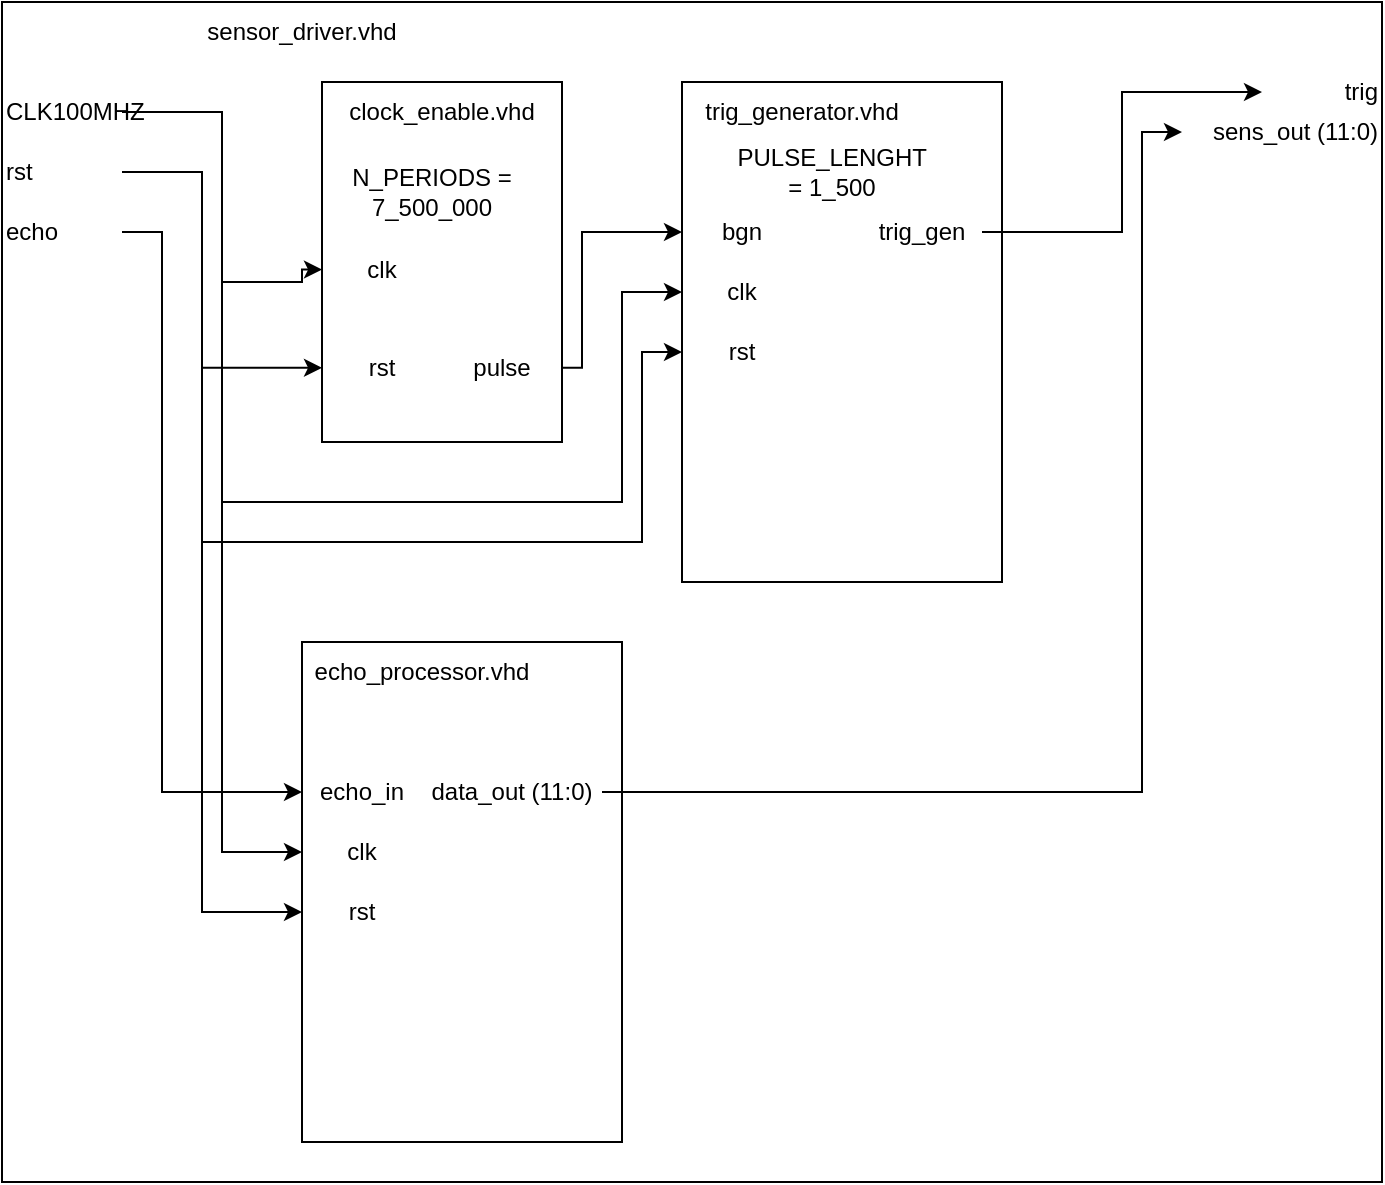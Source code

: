 <mxfile version="26.2.2">
  <diagram name="Page-1" id="bAAAVRep1cDp4-ac2no1">
    <mxGraphModel dx="1044" dy="722" grid="1" gridSize="10" guides="1" tooltips="1" connect="1" arrows="1" fold="1" page="1" pageScale="1" pageWidth="850" pageHeight="1100" math="0" shadow="0">
      <root>
        <mxCell id="0" />
        <mxCell id="1" parent="0" />
        <mxCell id="a46S6m0b1WWG6zB1xLy0-1" value="" style="rounded=0;whiteSpace=wrap;html=1;" parent="1" vertex="1">
          <mxGeometry x="80" y="40" width="690" height="590" as="geometry" />
        </mxCell>
        <mxCell id="a46S6m0b1WWG6zB1xLy0-2" value="sensor_driver.vhd" style="text;html=1;align=center;verticalAlign=middle;whiteSpace=wrap;rounded=0;aspect=fixed;" parent="1" vertex="1">
          <mxGeometry x="200" y="40" width="60" height="30" as="geometry" />
        </mxCell>
        <mxCell id="RdYf62v_4Cw8oM28TUon-11" style="edgeStyle=orthogonalEdgeStyle;rounded=0;orthogonalLoop=1;jettySize=auto;html=1;entryX=0;entryY=0.5;entryDx=0;entryDy=0;" parent="1" source="a46S6m0b1WWG6zB1xLy0-4" target="a46S6m0b1WWG6zB1xLy0-11" edge="1">
          <mxGeometry relative="1" as="geometry">
            <Array as="points">
              <mxPoint x="190" y="95" />
              <mxPoint x="190" y="180" />
              <mxPoint x="230" y="180" />
              <mxPoint x="230" y="174" />
            </Array>
          </mxGeometry>
        </mxCell>
        <mxCell id="RdYf62v_4Cw8oM28TUon-12" style="edgeStyle=orthogonalEdgeStyle;rounded=0;orthogonalLoop=1;jettySize=auto;html=1;entryX=0;entryY=0.5;entryDx=0;entryDy=0;exitX=1;exitY=0.5;exitDx=0;exitDy=0;" parent="1" source="a46S6m0b1WWG6zB1xLy0-4" target="RdYf62v_4Cw8oM28TUon-5" edge="1">
          <mxGeometry relative="1" as="geometry">
            <Array as="points">
              <mxPoint x="190" y="95" />
              <mxPoint x="190" y="465" />
            </Array>
          </mxGeometry>
        </mxCell>
        <mxCell id="RdYf62v_4Cw8oM28TUon-13" style="edgeStyle=orthogonalEdgeStyle;rounded=0;orthogonalLoop=1;jettySize=auto;html=1;entryX=0;entryY=0.5;entryDx=0;entryDy=0;" parent="1" source="a46S6m0b1WWG6zB1xLy0-4" target="mIVUcqe8eggLqy-oAHFI-20" edge="1">
          <mxGeometry relative="1" as="geometry">
            <Array as="points">
              <mxPoint x="190" y="95" />
              <mxPoint x="190" y="290" />
              <mxPoint x="390" y="290" />
              <mxPoint x="390" y="185" />
            </Array>
          </mxGeometry>
        </mxCell>
        <mxCell id="a46S6m0b1WWG6zB1xLy0-4" value="CLK100MHZ" style="text;html=1;align=left;verticalAlign=middle;whiteSpace=wrap;rounded=0;" parent="1" vertex="1">
          <mxGeometry x="80" y="80" width="60" height="30" as="geometry" />
        </mxCell>
        <mxCell id="RdYf62v_4Cw8oM28TUon-18" style="edgeStyle=orthogonalEdgeStyle;rounded=0;orthogonalLoop=1;jettySize=auto;html=1;entryX=0;entryY=0.5;entryDx=0;entryDy=0;" parent="1" source="a46S6m0b1WWG6zB1xLy0-5" target="a46S6m0b1WWG6zB1xLy0-12" edge="1">
          <mxGeometry relative="1" as="geometry">
            <Array as="points">
              <mxPoint x="180" y="125" />
              <mxPoint x="180" y="223" />
            </Array>
          </mxGeometry>
        </mxCell>
        <mxCell id="RdYf62v_4Cw8oM28TUon-19" style="edgeStyle=orthogonalEdgeStyle;rounded=0;orthogonalLoop=1;jettySize=auto;html=1;entryX=0;entryY=0.5;entryDx=0;entryDy=0;" parent="1" source="a46S6m0b1WWG6zB1xLy0-5" target="RdYf62v_4Cw8oM28TUon-4" edge="1">
          <mxGeometry relative="1" as="geometry">
            <Array as="points">
              <mxPoint x="180" y="125" />
              <mxPoint x="180" y="495" />
            </Array>
          </mxGeometry>
        </mxCell>
        <mxCell id="RdYf62v_4Cw8oM28TUon-20" style="edgeStyle=orthogonalEdgeStyle;rounded=0;orthogonalLoop=1;jettySize=auto;html=1;entryX=0;entryY=0.5;entryDx=0;entryDy=0;" parent="1" source="a46S6m0b1WWG6zB1xLy0-5" target="mIVUcqe8eggLqy-oAHFI-19" edge="1">
          <mxGeometry relative="1" as="geometry">
            <Array as="points">
              <mxPoint x="180" y="125" />
              <mxPoint x="180" y="310" />
              <mxPoint x="400" y="310" />
              <mxPoint x="400" y="215" />
            </Array>
          </mxGeometry>
        </mxCell>
        <mxCell id="a46S6m0b1WWG6zB1xLy0-5" value="rst" style="text;html=1;align=left;verticalAlign=middle;whiteSpace=wrap;rounded=0;" parent="1" vertex="1">
          <mxGeometry x="80" y="110" width="60" height="30" as="geometry" />
        </mxCell>
        <mxCell id="a46S6m0b1WWG6zB1xLy0-7" value="trig" style="text;html=1;align=right;verticalAlign=middle;whiteSpace=wrap;rounded=0;" parent="1" vertex="1">
          <mxGeometry x="710" y="70" width="60" height="30" as="geometry" />
        </mxCell>
        <mxCell id="a46S6m0b1WWG6zB1xLy0-8" value="sens_out (11:0)" style="text;html=1;align=right;verticalAlign=middle;whiteSpace=wrap;rounded=0;" parent="1" vertex="1">
          <mxGeometry x="670" y="90" width="100" height="30" as="geometry" />
        </mxCell>
        <mxCell id="a46S6m0b1WWG6zB1xLy0-14" value="" style="group" parent="1" vertex="1" connectable="0">
          <mxGeometry x="240" y="80" width="120" height="180" as="geometry" />
        </mxCell>
        <mxCell id="a46S6m0b1WWG6zB1xLy0-9" value="" style="rounded=0;whiteSpace=wrap;html=1;" parent="a46S6m0b1WWG6zB1xLy0-14" vertex="1">
          <mxGeometry width="120" height="180" as="geometry" />
        </mxCell>
        <mxCell id="a46S6m0b1WWG6zB1xLy0-10" value="clock_enable.vhd" style="text;html=1;align=center;verticalAlign=middle;whiteSpace=wrap;rounded=0;" parent="a46S6m0b1WWG6zB1xLy0-14" vertex="1">
          <mxGeometry x="30" y="-9.09" width="60" height="49.091" as="geometry" />
        </mxCell>
        <mxCell id="a46S6m0b1WWG6zB1xLy0-11" value="clk" style="text;html=1;align=center;verticalAlign=middle;whiteSpace=wrap;rounded=0;" parent="a46S6m0b1WWG6zB1xLy0-14" vertex="1">
          <mxGeometry y="69.237" width="60" height="49.091" as="geometry" />
        </mxCell>
        <mxCell id="a46S6m0b1WWG6zB1xLy0-12" value="rst" style="text;html=1;align=center;verticalAlign=middle;whiteSpace=wrap;rounded=0;" parent="a46S6m0b1WWG6zB1xLy0-14" vertex="1">
          <mxGeometry y="118.328" width="60" height="49.091" as="geometry" />
        </mxCell>
        <mxCell id="a46S6m0b1WWG6zB1xLy0-13" value="pulse" style="text;html=1;align=center;verticalAlign=middle;whiteSpace=wrap;rounded=0;" parent="a46S6m0b1WWG6zB1xLy0-14" vertex="1">
          <mxGeometry x="60" y="118.328" width="60" height="49.091" as="geometry" />
        </mxCell>
        <mxCell id="mIVUcqe8eggLqy-oAHFI-2" value="N_PERIODS = 7_500_000" style="text;html=1;align=center;verticalAlign=middle;whiteSpace=wrap;rounded=0;" parent="a46S6m0b1WWG6zB1xLy0-14" vertex="1">
          <mxGeometry x="10" y="30" width="90" height="49.09" as="geometry" />
        </mxCell>
        <mxCell id="RdYf62v_4Cw8oM28TUon-17" style="edgeStyle=orthogonalEdgeStyle;rounded=0;orthogonalLoop=1;jettySize=auto;html=1;entryX=0;entryY=0.5;entryDx=0;entryDy=0;" parent="1" source="a46S6m0b1WWG6zB1xLy0-16" target="RdYf62v_4Cw8oM28TUon-6" edge="1">
          <mxGeometry relative="1" as="geometry">
            <Array as="points">
              <mxPoint x="160" y="155" />
              <mxPoint x="160" y="435" />
            </Array>
          </mxGeometry>
        </mxCell>
        <mxCell id="a46S6m0b1WWG6zB1xLy0-16" value="echo" style="text;html=1;align=left;verticalAlign=middle;whiteSpace=wrap;rounded=0;" parent="1" vertex="1">
          <mxGeometry x="80" y="140" width="60" height="30" as="geometry" />
        </mxCell>
        <mxCell id="mIVUcqe8eggLqy-oAHFI-23" value="" style="group" parent="1" vertex="1" connectable="0">
          <mxGeometry x="420" y="80" width="160" height="250" as="geometry" />
        </mxCell>
        <mxCell id="mIVUcqe8eggLqy-oAHFI-3" value="" style="rounded=0;whiteSpace=wrap;html=1;" parent="mIVUcqe8eggLqy-oAHFI-23" vertex="1">
          <mxGeometry width="160" height="250" as="geometry" />
        </mxCell>
        <mxCell id="mIVUcqe8eggLqy-oAHFI-4" value="trig_generator.vhd" style="text;html=1;align=center;verticalAlign=middle;whiteSpace=wrap;rounded=0;" parent="mIVUcqe8eggLqy-oAHFI-23" vertex="1">
          <mxGeometry x="30" width="60" height="30" as="geometry" />
        </mxCell>
        <mxCell id="mIVUcqe8eggLqy-oAHFI-19" value="rst" style="text;html=1;align=center;verticalAlign=middle;whiteSpace=wrap;rounded=0;" parent="mIVUcqe8eggLqy-oAHFI-23" vertex="1">
          <mxGeometry y="120" width="60" height="30" as="geometry" />
        </mxCell>
        <mxCell id="mIVUcqe8eggLqy-oAHFI-20" value="clk" style="text;html=1;align=center;verticalAlign=middle;whiteSpace=wrap;rounded=0;" parent="mIVUcqe8eggLqy-oAHFI-23" vertex="1">
          <mxGeometry y="90" width="60" height="30" as="geometry" />
        </mxCell>
        <mxCell id="mIVUcqe8eggLqy-oAHFI-21" value="bgn" style="text;html=1;align=center;verticalAlign=middle;whiteSpace=wrap;rounded=0;" parent="mIVUcqe8eggLqy-oAHFI-23" vertex="1">
          <mxGeometry y="60" width="60" height="30" as="geometry" />
        </mxCell>
        <mxCell id="mIVUcqe8eggLqy-oAHFI-22" value="trig_gen" style="text;html=1;align=center;verticalAlign=middle;whiteSpace=wrap;rounded=0;" parent="mIVUcqe8eggLqy-oAHFI-23" vertex="1">
          <mxGeometry x="90" y="60" width="60" height="30" as="geometry" />
        </mxCell>
        <mxCell id="6HrDpBp3_Mp3-J1zk5Js-8" value="PULSE_LENGHT = 1_500" style="text;html=1;align=center;verticalAlign=middle;whiteSpace=wrap;rounded=0;" vertex="1" parent="mIVUcqe8eggLqy-oAHFI-23">
          <mxGeometry x="30" y="20" width="90" height="49.09" as="geometry" />
        </mxCell>
        <mxCell id="RdYf62v_4Cw8oM28TUon-1" value="" style="group" parent="1" vertex="1" connectable="0">
          <mxGeometry x="230" y="360" width="160" height="250" as="geometry" />
        </mxCell>
        <mxCell id="RdYf62v_4Cw8oM28TUon-2" value="" style="rounded=0;whiteSpace=wrap;html=1;" parent="RdYf62v_4Cw8oM28TUon-1" vertex="1">
          <mxGeometry width="160" height="250" as="geometry" />
        </mxCell>
        <mxCell id="RdYf62v_4Cw8oM28TUon-3" value="echo_processor.vhd" style="text;html=1;align=center;verticalAlign=middle;whiteSpace=wrap;rounded=0;" parent="RdYf62v_4Cw8oM28TUon-1" vertex="1">
          <mxGeometry x="30" width="60" height="30" as="geometry" />
        </mxCell>
        <mxCell id="RdYf62v_4Cw8oM28TUon-4" value="rst" style="text;html=1;align=center;verticalAlign=middle;whiteSpace=wrap;rounded=0;" parent="RdYf62v_4Cw8oM28TUon-1" vertex="1">
          <mxGeometry y="120" width="60" height="30" as="geometry" />
        </mxCell>
        <mxCell id="RdYf62v_4Cw8oM28TUon-5" value="clk" style="text;html=1;align=center;verticalAlign=middle;whiteSpace=wrap;rounded=0;" parent="RdYf62v_4Cw8oM28TUon-1" vertex="1">
          <mxGeometry y="90" width="60" height="30" as="geometry" />
        </mxCell>
        <mxCell id="RdYf62v_4Cw8oM28TUon-6" value="echo_in" style="text;html=1;align=center;verticalAlign=middle;whiteSpace=wrap;rounded=0;" parent="RdYf62v_4Cw8oM28TUon-1" vertex="1">
          <mxGeometry y="60" width="60" height="30" as="geometry" />
        </mxCell>
        <mxCell id="RdYf62v_4Cw8oM28TUon-7" value="data_out (11:0)" style="text;html=1;align=center;verticalAlign=middle;whiteSpace=wrap;rounded=0;" parent="RdYf62v_4Cw8oM28TUon-1" vertex="1">
          <mxGeometry x="60" y="60" width="90" height="30" as="geometry" />
        </mxCell>
        <mxCell id="RdYf62v_4Cw8oM28TUon-14" style="edgeStyle=orthogonalEdgeStyle;rounded=0;orthogonalLoop=1;jettySize=auto;html=1;entryX=0;entryY=0.5;entryDx=0;entryDy=0;" parent="1" source="a46S6m0b1WWG6zB1xLy0-13" target="mIVUcqe8eggLqy-oAHFI-21" edge="1">
          <mxGeometry relative="1" as="geometry">
            <Array as="points">
              <mxPoint x="370" y="223" />
              <mxPoint x="370" y="155" />
            </Array>
          </mxGeometry>
        </mxCell>
        <mxCell id="RdYf62v_4Cw8oM28TUon-15" style="edgeStyle=orthogonalEdgeStyle;rounded=0;orthogonalLoop=1;jettySize=auto;html=1;entryX=0;entryY=0.5;entryDx=0;entryDy=0;" parent="1" source="mIVUcqe8eggLqy-oAHFI-22" target="a46S6m0b1WWG6zB1xLy0-7" edge="1">
          <mxGeometry relative="1" as="geometry" />
        </mxCell>
        <mxCell id="RdYf62v_4Cw8oM28TUon-16" style="edgeStyle=orthogonalEdgeStyle;rounded=0;orthogonalLoop=1;jettySize=auto;html=1;entryX=0;entryY=0.5;entryDx=0;entryDy=0;" parent="1" source="RdYf62v_4Cw8oM28TUon-7" target="a46S6m0b1WWG6zB1xLy0-8" edge="1">
          <mxGeometry relative="1" as="geometry">
            <Array as="points">
              <mxPoint x="650" y="435" />
              <mxPoint x="650" y="105" />
            </Array>
          </mxGeometry>
        </mxCell>
      </root>
    </mxGraphModel>
  </diagram>
</mxfile>
